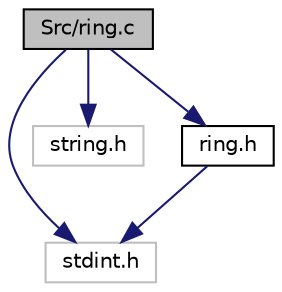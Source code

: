 digraph "Src/ring.c"
{
 // LATEX_PDF_SIZE
  edge [fontname="Helvetica",fontsize="10",labelfontname="Helvetica",labelfontsize="10"];
  node [fontname="Helvetica",fontsize="10",shape=record];
  Node1 [label="Src/ring.c",height=0.2,width=0.4,color="black", fillcolor="grey75", style="filled", fontcolor="black",tooltip="Ring buffer library source file."];
  Node1 -> Node2 [color="midnightblue",fontsize="10",style="solid",fontname="Helvetica"];
  Node2 [label="stdint.h",height=0.2,width=0.4,color="grey75", fillcolor="white", style="filled",tooltip=" "];
  Node1 -> Node3 [color="midnightblue",fontsize="10",style="solid",fontname="Helvetica"];
  Node3 [label="string.h",height=0.2,width=0.4,color="grey75", fillcolor="white", style="filled",tooltip=" "];
  Node1 -> Node4 [color="midnightblue",fontsize="10",style="solid",fontname="Helvetica"];
  Node4 [label="ring.h",height=0.2,width=0.4,color="black", fillcolor="white", style="filled",URL="$d0/d6d/ring_8h.html",tooltip="FIFO ring buffer driver library header."];
  Node4 -> Node2 [color="midnightblue",fontsize="10",style="solid",fontname="Helvetica"];
}
